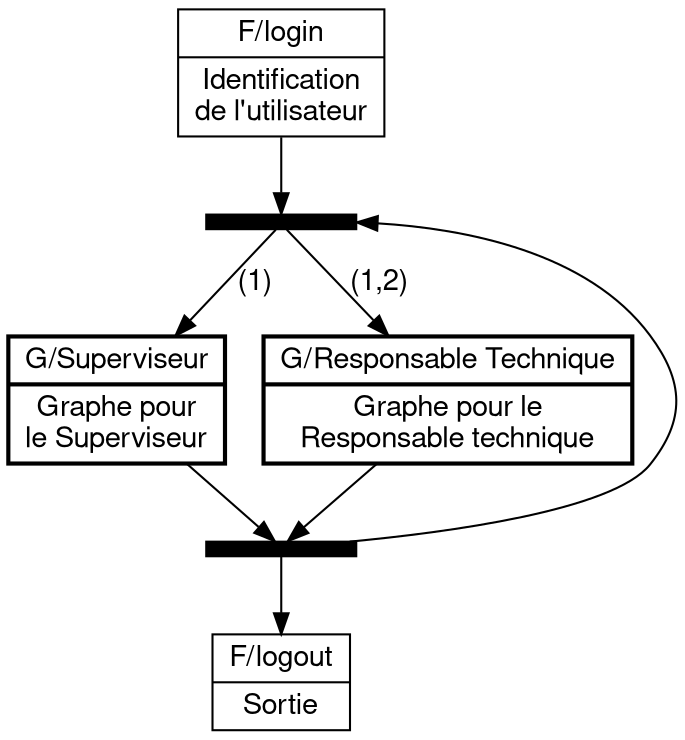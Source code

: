 digraph {
	
	fontname = "Nimbus Sans L"
		
	node [
		fontname = "Nimbus Sans L"
		shape = "record"
	]
	
	edge [
		fontname = "Nimbus Sans L"
	]
	
	login [
		label = "{F/login|Identification\nde l'utilisateur}"
	]
	
	logout [
		label = "{F/logout|Sortie}"
	]
	
	Superviseur [
		label = "{G/Superviseur|Graphe pour\nle Superviseur}"
		penwidth = 2.0
	]
	
	RespTechnique [
		label = "{G/Responsable Technique|Graphe pour le\nResponsable technique}"
		penwidth = 2.0
	]

	up [
		label = ""
		shape = rectangle
		style = filled
		fillcolor = "#000000"
		fixedsize = true
		width = 1
		height = 0.1
	]

	down [
		label = ""
		shape = rectangle
		style = filled
		fillcolor = "#000000"
		fixedsize = true
		width = 1
		height = 0.1
	]
	
	login -> up
	
	up -> Superviseur [ label = "(1)" ]
	up -> RespTechnique [ label = "(1,2)" ]
	
	Superviseur -> down
	RespTechnique -> down
	
	down -> logout
	down -> up [ constraint = False ]
}